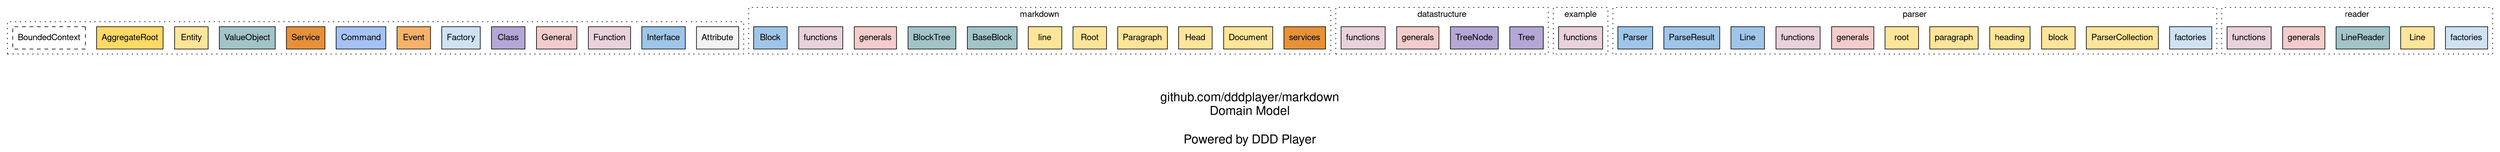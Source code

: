 digraph {
    fontname="Helvetica, Arial, sans-serif"
    node [fontname="Helvetica, Arial, sans-serif"]
    edge [fontname="Helvetica, Arial, sans-serif"]
    graph [style=dotted]

    subgraph cluster_ddd_concept{
        node [shape=rect]
        edge [style=invis]

        {rank=same node0 node1 node2 node3 node4 node5 node6 node7 node8 node9 node10 node11 node12}

		node12 [label="Attribute" style=filled fillcolor="#f3f3f3ff"]		
		node11 [label="Interface" style=filled fillcolor="#9fc5e8ff"]		
		node10 [label="Function" style=filled fillcolor="#ead1dcff"]
        node9 [label="General" style=filled fillcolor="#f4ccccff"]
        node8 [label="Class" style=filled fillcolor="#b4a7d6ff"]
        node7 [label="Factory" style=filled fillcolor="#cfe2f3ff"]
        node6 [label="Event" style=filled fillcolor="#f6b26bff"]
        node5 [label="Command" style=filled fillcolor="#a4c2f4ff"]
        node4 [label="Service" style=filled fillcolor="#e69138ff"]
        node3 [label="ValueObject" style=filled fillcolor="#a2c4c9ff"]
        node2 [label="Entity" style=filled fillcolor="#ffe599ff"]
        node1 [label="AggregateRoot" style=filled fillcolor="#ffd966ff"]
        node0 [label="BoundedContext" style=dashed fillcolor="#ffffff00"]

        node0 -> node1 -> node2 -> node3 -> node4 -> node5 -> node6 -> node7 -> node8 -> node9 -> node10 -> node11 -> node12
    }

    
		subgraph cluster_markdown {
	node [style=dotted shape=rect]

	
		markdown_service [label="services" style=filled fillcolor="#e69138ff"]
		markdown_entity_Document [label="Document" style=filled fillcolor="#ffe599ff"]
		markdown_entity_Head [label="Head" style=filled fillcolor="#ffe599ff"]
		markdown_entity_Paragraph [label="Paragraph" style=filled fillcolor="#ffe599ff"]
		markdown_entity_Root [label="Root" style=filled fillcolor="#ffe599ff"]
		markdown_entity_line [label="line" style=filled fillcolor="#ffe599ff"]
		markdown_valueobject_BaseBlock [label="BaseBlock" style=filled fillcolor="#a2c4c9ff"]
		markdown_valueobject_BlockTree [label="BlockTree" style=filled fillcolor="#a2c4c9ff"]
		markdown_general [label="generals" style=filled fillcolor="#f4ccccff"]
		markdown_function [label="functions" style=filled fillcolor="#ead1dcff"]
		markdown_valueobject_Block [label="Block" style=filled fillcolor="#9fc5e8ff"]

	label = "markdown"
    }
		subgraph cluster_datastructure {
	node [style=dotted shape=rect]

	
		datastructure_datastructure_Tree [label="Tree" style=filled fillcolor="#b4a7d6ff"]
		datastructure_datastructure_TreeNode [label="TreeNode" style=filled fillcolor="#b4a7d6ff"]
		datastructure_general [label="generals" style=filled fillcolor="#f4ccccff"]
		datastructure_function [label="functions" style=filled fillcolor="#ead1dcff"]

	label = "datastructure"
    }
		subgraph cluster_example {
	node [style=dotted shape=rect]

	
		example_function [label="functions" style=filled fillcolor="#ead1dcff"]

	label = "example"
    }
		subgraph cluster_parser {
	node [style=dotted shape=rect]

	
		parser_factory [label="factories" style=filled fillcolor="#cfe2f3ff"]
		parser_entity_ParserCollection [label="ParserCollection" style=filled fillcolor="#ffe599ff"]
		parser_entity_block [label="block" style=filled fillcolor="#ffe599ff"]
		parser_entity_heading [label="heading" style=filled fillcolor="#ffe599ff"]
		parser_entity_paragraph [label="paragraph" style=filled fillcolor="#ffe599ff"]
		parser_entity_root [label="root" style=filled fillcolor="#ffe599ff"]
		parser_general [label="generals" style=filled fillcolor="#f4ccccff"]
		parser_function [label="functions" style=filled fillcolor="#ead1dcff"]
		parser_entity_Line [label="Line" style=filled fillcolor="#9fc5e8ff"]
		parser_entity_ParseResult [label="ParseResult" style=filled fillcolor="#9fc5e8ff"]
		parser_entity_Parser [label="Parser" style=filled fillcolor="#9fc5e8ff"]

	label = "parser"
    }
		subgraph cluster_reader {
	node [style=dotted shape=rect]

	
		reader_factory [label="factories" style=filled fillcolor="#cfe2f3ff"]
		reader_entity_Line [label="Line" style=filled fillcolor="#ffe599ff"]
		reader_valueobject_LineReader [label="LineReader" style=filled fillcolor="#a2c4c9ff"]
		reader_general [label="generals" style=filled fillcolor="#f4ccccff"]
		reader_function [label="functions" style=filled fillcolor="#ead1dcff"]

	label = "reader"
    }

	

	label = "\n\ngithub.com/dddplayer/markdown\nDomain Model\n\nPowered by DDD Player";
    fontsize=20;
}
